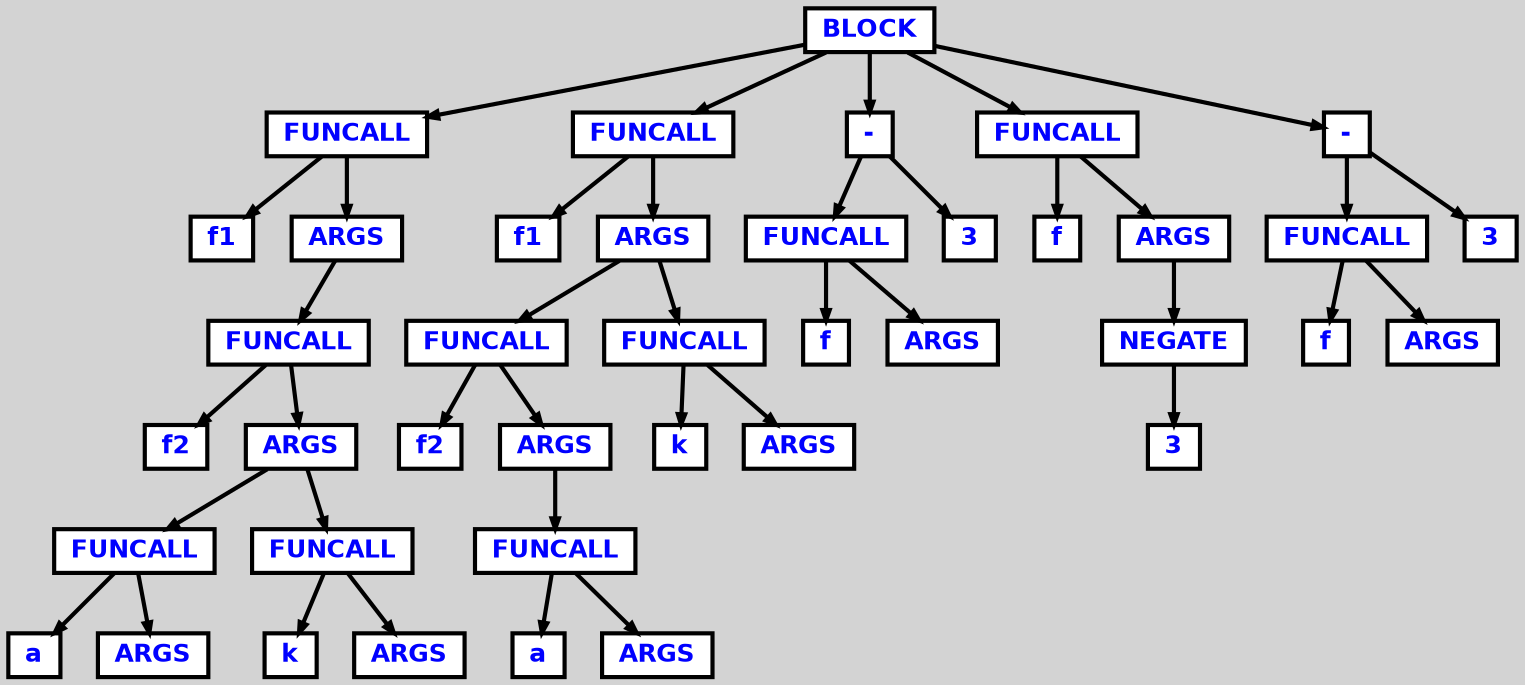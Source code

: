 digraph {

	ordering=out;
	ranksep=.4;
	bgcolor="lightgrey"; node [shape=box, fixedsize=false, fontsize=12, fontname="Helvetica-bold", fontcolor="blue"
		width=.25, height=.25, color="black", fillcolor="white", style="filled, solid, bold"];
	edge [arrowsize=.5, color="black", style="bold"]

  n0 [label="BLOCK"];
  n1 [label="FUNCALL"];
  n1 [label="FUNCALL"];
  n2 [label="f1"];
  n3 [label="ARGS"];
  n3 [label="ARGS"];
  n4 [label="FUNCALL"];
  n4 [label="FUNCALL"];
  n5 [label="f2"];
  n6 [label="ARGS"];
  n6 [label="ARGS"];
  n7 [label="FUNCALL"];
  n7 [label="FUNCALL"];
  n8 [label="a"];
  n9 [label="ARGS"];
  n10 [label="FUNCALL"];
  n10 [label="FUNCALL"];
  n11 [label="k"];
  n12 [label="ARGS"];
  n13 [label="FUNCALL"];
  n13 [label="FUNCALL"];
  n14 [label="f1"];
  n15 [label="ARGS"];
  n15 [label="ARGS"];
  n16 [label="FUNCALL"];
  n16 [label="FUNCALL"];
  n17 [label="f2"];
  n18 [label="ARGS"];
  n18 [label="ARGS"];
  n19 [label="FUNCALL"];
  n19 [label="FUNCALL"];
  n20 [label="a"];
  n21 [label="ARGS"];
  n22 [label="FUNCALL"];
  n22 [label="FUNCALL"];
  n23 [label="k"];
  n24 [label="ARGS"];
  n25 [label="-"];
  n25 [label="-"];
  n26 [label="FUNCALL"];
  n26 [label="FUNCALL"];
  n27 [label="f"];
  n28 [label="ARGS"];
  n29 [label="3"];
  n30 [label="FUNCALL"];
  n30 [label="FUNCALL"];
  n31 [label="f"];
  n32 [label="ARGS"];
  n32 [label="ARGS"];
  n33 [label="NEGATE"];
  n33 [label="NEGATE"];
  n34 [label="3"];
  n35 [label="-"];
  n35 [label="-"];
  n36 [label="FUNCALL"];
  n36 [label="FUNCALL"];
  n37 [label="f"];
  n38 [label="ARGS"];
  n39 [label="3"];

  n0 -> n1 // "BLOCK" -> "FUNCALL"
  n1 -> n2 // "FUNCALL" -> "f1"
  n1 -> n3 // "FUNCALL" -> "ARGS"
  n3 -> n4 // "ARGS" -> "FUNCALL"
  n4 -> n5 // "FUNCALL" -> "f2"
  n4 -> n6 // "FUNCALL" -> "ARGS"
  n6 -> n7 // "ARGS" -> "FUNCALL"
  n7 -> n8 // "FUNCALL" -> "a"
  n7 -> n9 // "FUNCALL" -> "ARGS"
  n6 -> n10 // "ARGS" -> "FUNCALL"
  n10 -> n11 // "FUNCALL" -> "k"
  n10 -> n12 // "FUNCALL" -> "ARGS"
  n0 -> n13 // "BLOCK" -> "FUNCALL"
  n13 -> n14 // "FUNCALL" -> "f1"
  n13 -> n15 // "FUNCALL" -> "ARGS"
  n15 -> n16 // "ARGS" -> "FUNCALL"
  n16 -> n17 // "FUNCALL" -> "f2"
  n16 -> n18 // "FUNCALL" -> "ARGS"
  n18 -> n19 // "ARGS" -> "FUNCALL"
  n19 -> n20 // "FUNCALL" -> "a"
  n19 -> n21 // "FUNCALL" -> "ARGS"
  n15 -> n22 // "ARGS" -> "FUNCALL"
  n22 -> n23 // "FUNCALL" -> "k"
  n22 -> n24 // "FUNCALL" -> "ARGS"
  n0 -> n25 // "BLOCK" -> "-"
  n25 -> n26 // "-" -> "FUNCALL"
  n26 -> n27 // "FUNCALL" -> "f"
  n26 -> n28 // "FUNCALL" -> "ARGS"
  n25 -> n29 // "-" -> "3"
  n0 -> n30 // "BLOCK" -> "FUNCALL"
  n30 -> n31 // "FUNCALL" -> "f"
  n30 -> n32 // "FUNCALL" -> "ARGS"
  n32 -> n33 // "ARGS" -> "NEGATE"
  n33 -> n34 // "NEGATE" -> "3"
  n0 -> n35 // "BLOCK" -> "-"
  n35 -> n36 // "-" -> "FUNCALL"
  n36 -> n37 // "FUNCALL" -> "f"
  n36 -> n38 // "FUNCALL" -> "ARGS"
  n35 -> n39 // "-" -> "3"

}

